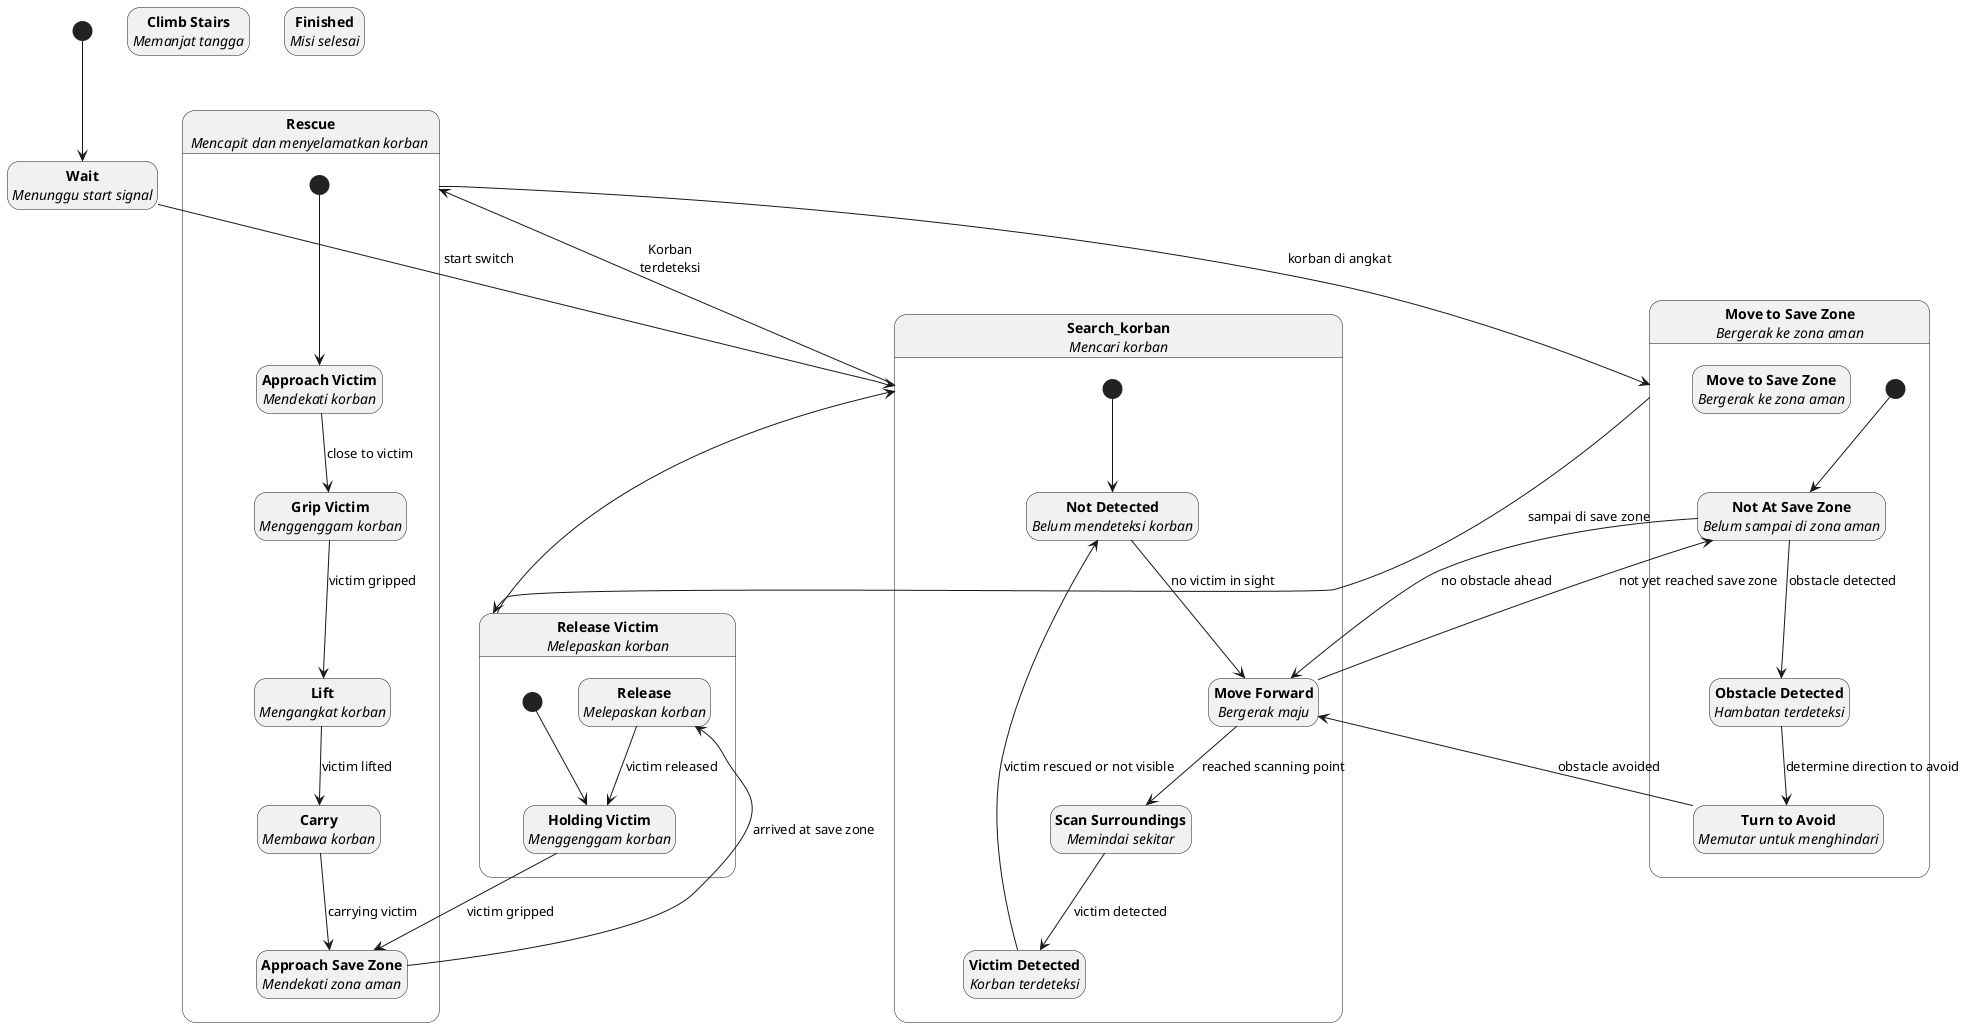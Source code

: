 @startuml
hide empty description

[*] --> Wait
state "<b>Wait</b>\n<i>Menunggu start signal</i>" as Wait
state "<b>Search_korban</b>\n<i>Mencari korban</i>" as Search_korban{
    [*] --> Not_Detected
    state "<b>Not Detected</b>\n<i>Belum mendeteksi korban</i>" as Not_Detected
    state "<b>Move Forward</b>\n<i>Bergerak maju</i>" as MoveForward
    state "<b>Scan Surroundings</b>\n<i>Memindai sekitar</i>" as ScanSurroundings
    state "<b>Victim Detected</b>\n<i>Korban terdeteksi</i>" as VictimDetected
    
    Not_Detected --> MoveForward : no victim in sight
    MoveForward --> ScanSurroundings : reached scanning point
    ScanSurroundings --> VictimDetected : victim detected
    VictimDetected --> Not_Detected : victim rescued or not visible
}
state "<b>Rescue</b>\n<i>Mencapit dan menyelamatkan korban</i> " as Rescue{
    [*] --> Approach_Victim
    state "<b>Approach Victim</b>\n<i>Mendekati korban</i>" as Approach_Victim
    state "<b>Grip Victim</b>\n<i>Menggenggam korban</i>" as Grip_Victim
    state "<b>Lift</b>\n<i>Mengangkat korban</i>" as Lift
    state "<b>Carry</b>\n<i>Membawa korban</i>" as Carry

    Approach_Victim --> Grip_Victim : close to victim
    Grip_Victim --> Lift : victim gripped
    Lift --> Carry : victim lifted
    Carry --> Approach_Save_Zone : carrying victim
}
state "<b>Move to Save Zone</b>\n<i>Bergerak ke zona aman</i>" as Move_to_save_zone{
    [*] --> Not_At_Save_Zone
    state "<b>Not At Save Zone</b>\n<i>Belum sampai di zona aman</i>" as Not_At_Save_Zone
    state "<b>Move Forward</b>\n<i>Bergerak maju</i>" as MoveForward
    state "<b>Obstacle Detected</b>\n<i>Hambatan terdeteksi</i>" as ObstacleDetected
    state "<b>Turn to Avoid</b>\n<i>Memutar untuk menghindari</i>" as TurnToAvoid
    state "<b>Move to Save Zone</b>\n<i>Bergerak ke zona aman</i>" as MoveToSaveZone

    Not_At_Save_Zone --> MoveForward : no obstacle ahead
    Not_At_Save_Zone --> ObstacleDetected : obstacle detected
    ObstacleDetected --> TurnToAvoid : determine direction to avoid
    TurnToAvoid --> MoveForward : obstacle avoided
    MoveForward --> Not_At_Save_Zone : not yet reached save zone
}

state "<b>Release Victim</b>\n<i>Melepaskan korban</i>" as Release_victim{
    [*] --> Holding_Victim
    state "<b>Holding Victim</b>\n<i>Menggenggam korban</i>" as Holding_Victim
    state "<b>Approach Save Zone</b>\n<i>Mendekati zona aman</i>" as Approach_Save_Zone
    state "<b>Release</b>\n<i>Melepaskan korban</i>" as Release

    Holding_Victim --> Approach_Save_Zone : victim gripped
    Approach_Save_Zone --> Release : arrived at save zone
    Release --> Holding_Victim : victim released
}
state "<b>Climb Stairs</b>\n<i>Memanjat tangga</i>" as Climb_stairs
state "<b>Finished</b>\n<i>Misi selesai</i>" as Finish

Wait --> Search_korban : start switch
Search_korban --> Rescue : Korban\nterdeteksi
Rescue --> Move_to_save_zone : korban di angkat
Move_to_save_zone --> Release_victim : sampai di save zone
Release_victim -->Search_korban


@enduml
